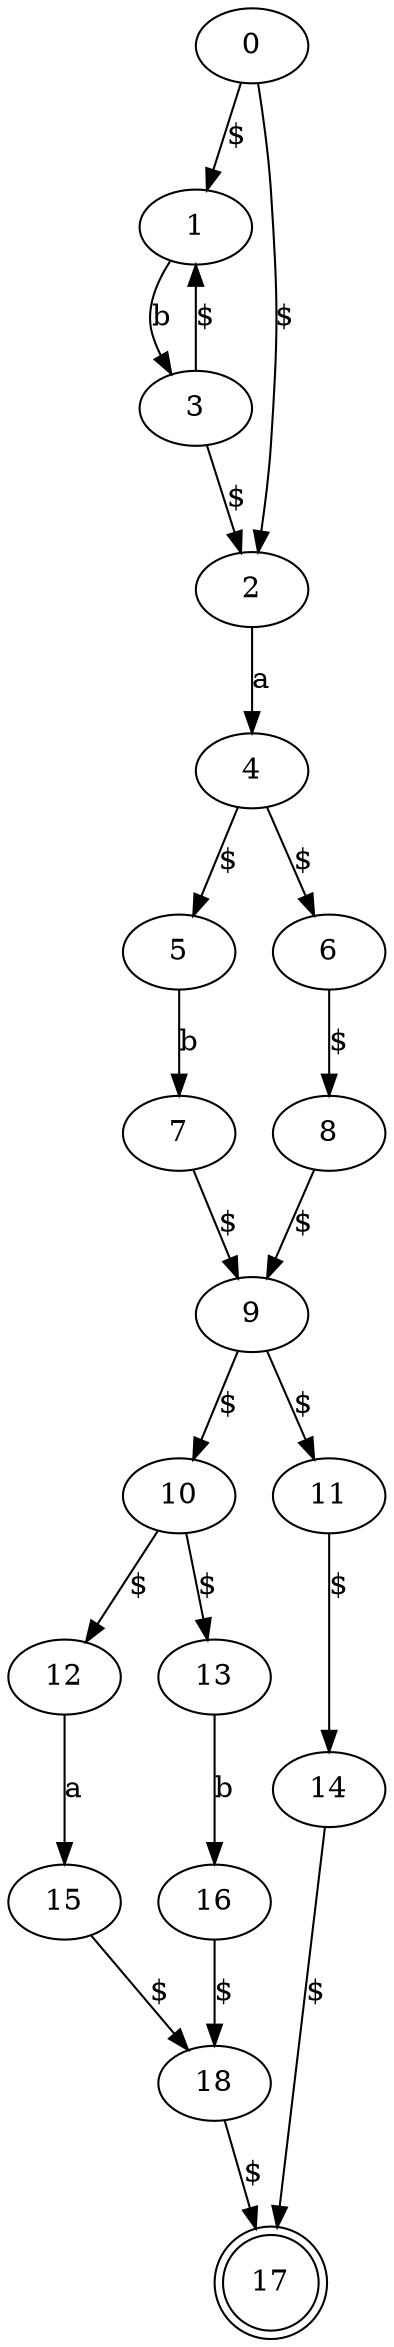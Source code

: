 digraph G {
	0 -> 1 [label="$"];
	0 -> 2 [label="$"];
	1 -> 3 [label="b"];
	2 -> 4 [label="a"];
	3 -> 2 [label="$"];
	3 -> 1 [label="$"];
	4 -> 5 [label="$"];
	4 -> 6 [label="$"];
	5 -> 7 [label="b"];
	6 -> 8 [label="$"];
	7 -> 9 [label="$"];
	8 -> 9 [label="$"];
	9 -> 10 [label="$"];
	9 -> 11 [label="$"];
	10 -> 12 [label="$"];
	10 -> 13 [label="$"];
	11 -> 14 [label="$"];
	12 -> 15 [label="a"];
	13 -> 16 [label="b"];
	14 -> 17 [label="$"];
	15 -> 18 [label="$"];
	16 -> 18 [label="$"];
	18 -> 17 [label="$"];
	17 [shape=doublecircle];
}
